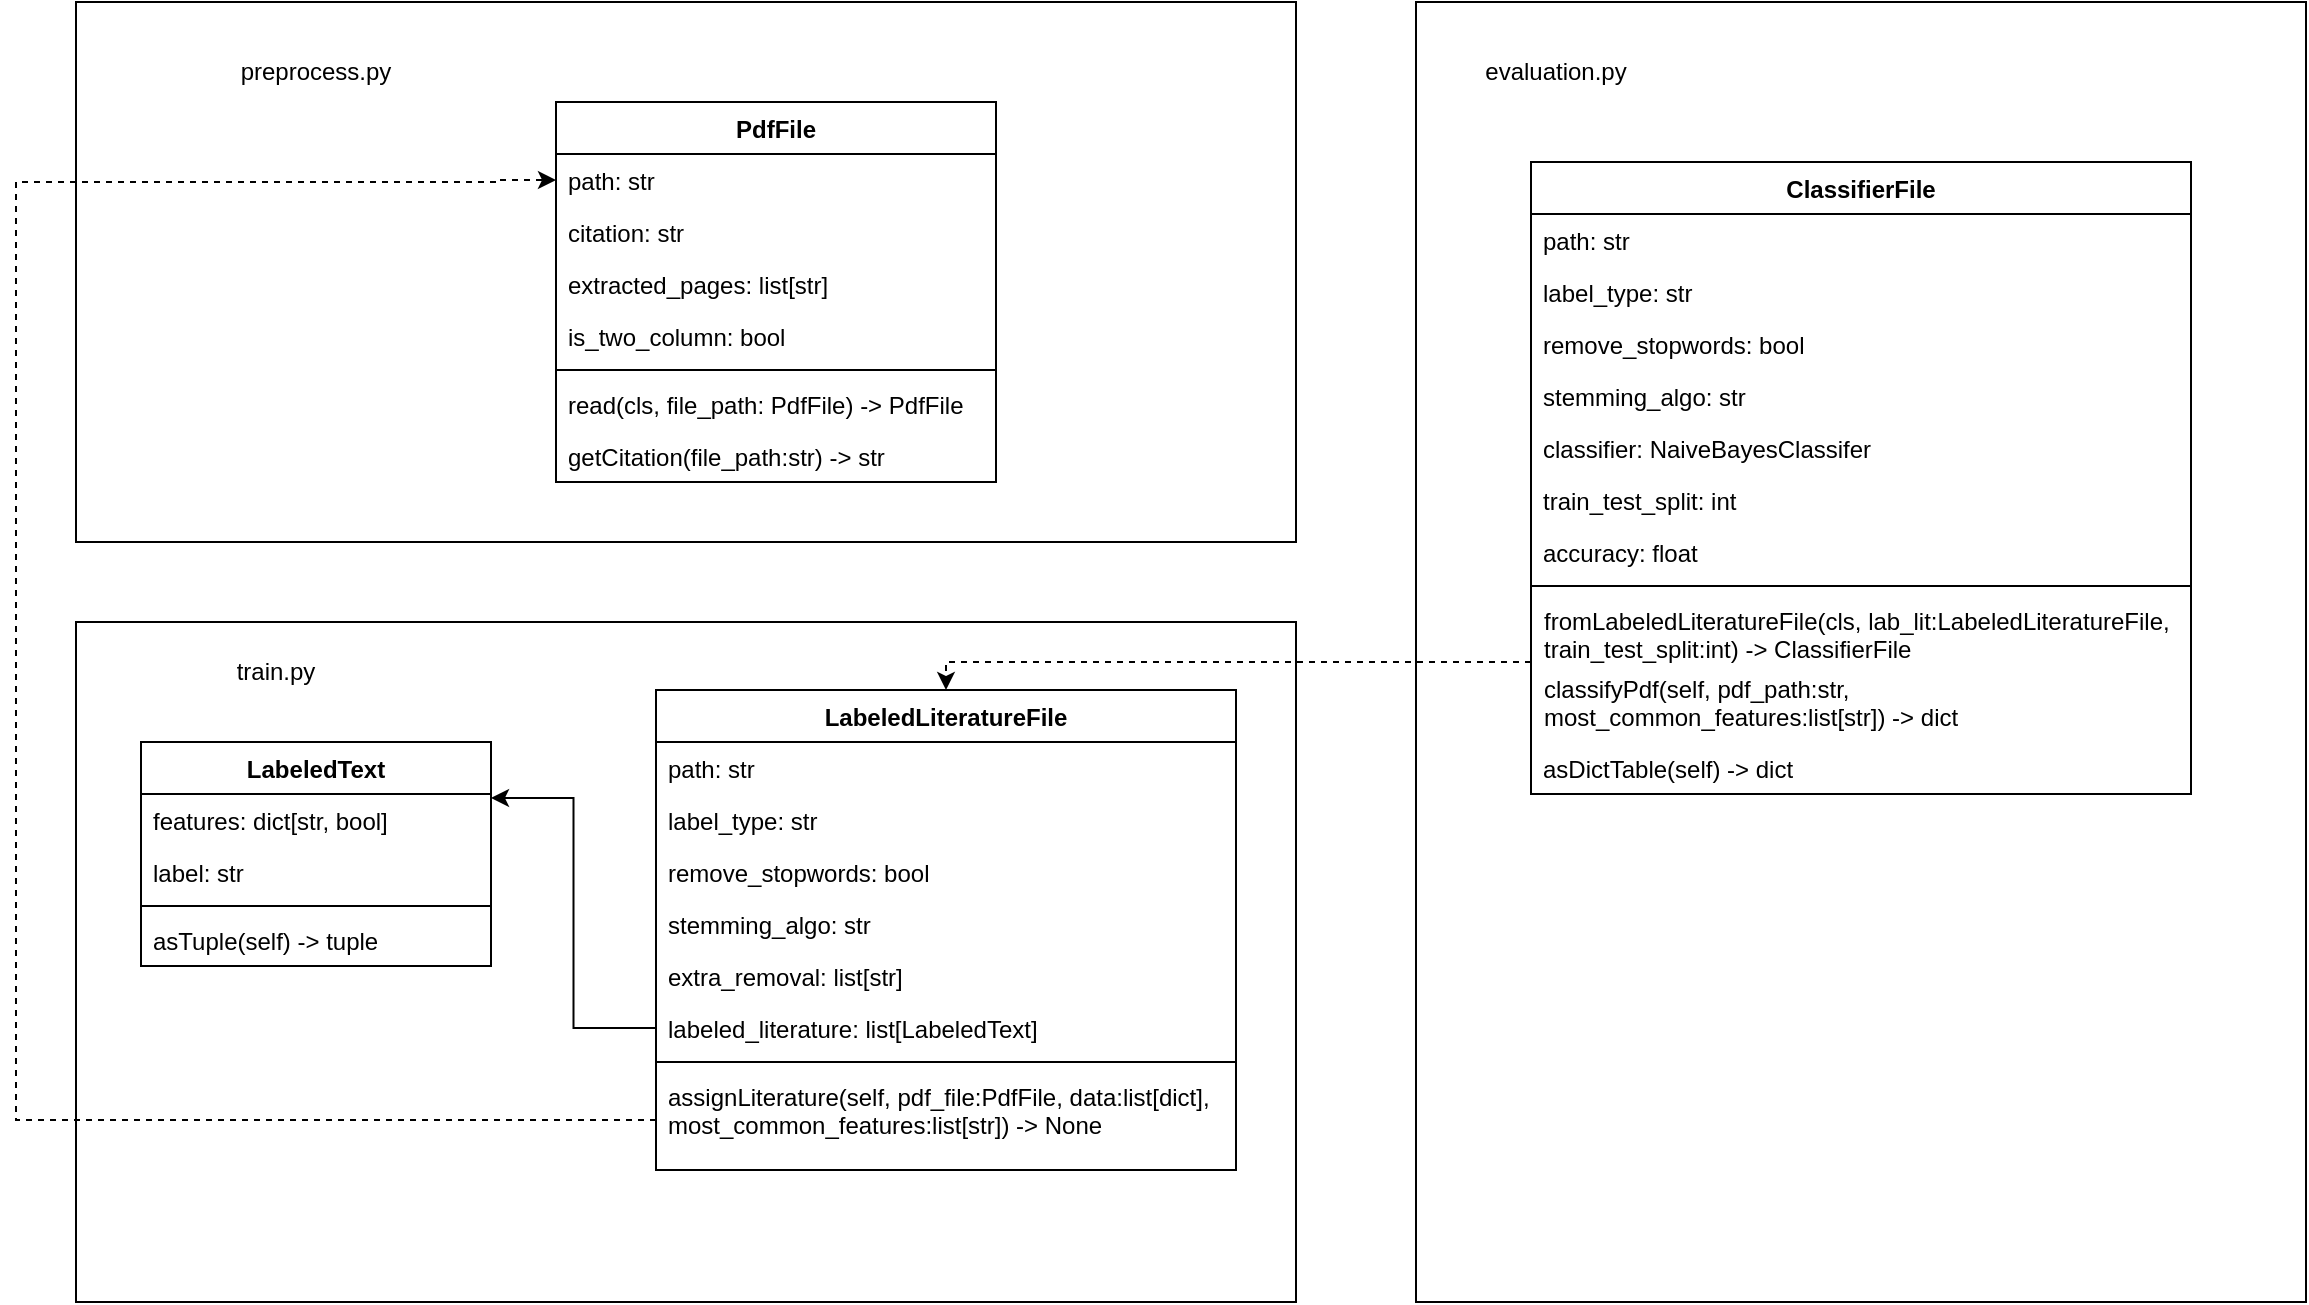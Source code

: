 <mxfile version="18.0.7" type="device"><diagram id="keXI8DVfgaAfwf-R_u8A" name="Page-1"><mxGraphModel dx="2949" dy="868" grid="1" gridSize="10" guides="1" tooltips="1" connect="1" arrows="1" fold="1" page="1" pageScale="1" pageWidth="827" pageHeight="1169" math="0" shadow="0"><root><mxCell id="0"/><mxCell id="1" parent="0"/><mxCell id="gU8YxKGu_BmiOSTtb8z8-16" value="" style="rounded=0;whiteSpace=wrap;html=1;labelPosition=left;verticalLabelPosition=top;align=right;verticalAlign=bottom;" parent="1" vertex="1"><mxGeometry x="-90" y="160" width="610" height="270" as="geometry"/></mxCell><mxCell id="gU8YxKGu_BmiOSTtb8z8-1" value="PdfFile" style="swimlane;fontStyle=1;align=center;verticalAlign=top;childLayout=stackLayout;horizontal=1;startSize=26;horizontalStack=0;resizeParent=1;resizeParentMax=0;resizeLast=0;collapsible=1;marginBottom=0;" parent="1" vertex="1"><mxGeometry x="150" y="210" width="220" height="190" as="geometry"><mxRectangle x="60" y="110" width="70" height="26" as="alternateBounds"/></mxGeometry></mxCell><mxCell id="gU8YxKGu_BmiOSTtb8z8-2" value="path: str" style="text;strokeColor=none;fillColor=none;align=left;verticalAlign=top;spacingLeft=4;spacingRight=4;overflow=hidden;rotatable=0;points=[[0,0.5],[1,0.5]];portConstraint=eastwest;" parent="gU8YxKGu_BmiOSTtb8z8-1" vertex="1"><mxGeometry y="26" width="220" height="26" as="geometry"/></mxCell><mxCell id="gU8YxKGu_BmiOSTtb8z8-9" value="citation: str" style="text;strokeColor=none;fillColor=none;align=left;verticalAlign=top;spacingLeft=4;spacingRight=4;overflow=hidden;rotatable=0;points=[[0,0.5],[1,0.5]];portConstraint=eastwest;" parent="gU8YxKGu_BmiOSTtb8z8-1" vertex="1"><mxGeometry y="52" width="220" height="26" as="geometry"/></mxCell><mxCell id="gU8YxKGu_BmiOSTtb8z8-14" value="extracted_pages: list[str]" style="text;strokeColor=none;fillColor=none;align=left;verticalAlign=top;spacingLeft=4;spacingRight=4;overflow=hidden;rotatable=0;points=[[0,0.5],[1,0.5]];portConstraint=eastwest;" parent="gU8YxKGu_BmiOSTtb8z8-1" vertex="1"><mxGeometry y="78" width="220" height="26" as="geometry"/></mxCell><mxCell id="gU8YxKGu_BmiOSTtb8z8-15" value="is_two_column: bool" style="text;strokeColor=none;fillColor=none;align=left;verticalAlign=top;spacingLeft=4;spacingRight=4;overflow=hidden;rotatable=0;points=[[0,0.5],[1,0.5]];portConstraint=eastwest;" parent="gU8YxKGu_BmiOSTtb8z8-1" vertex="1"><mxGeometry y="104" width="220" height="26" as="geometry"/></mxCell><mxCell id="gU8YxKGu_BmiOSTtb8z8-3" value="" style="line;strokeWidth=1;fillColor=none;align=left;verticalAlign=middle;spacingTop=-1;spacingLeft=3;spacingRight=3;rotatable=0;labelPosition=right;points=[];portConstraint=eastwest;" parent="gU8YxKGu_BmiOSTtb8z8-1" vertex="1"><mxGeometry y="130" width="220" height="8" as="geometry"/></mxCell><mxCell id="gU8YxKGu_BmiOSTtb8z8-13" value="read(cls, file_path: PdfFile) -&gt; PdfFile" style="text;strokeColor=none;fillColor=none;align=left;verticalAlign=top;spacingLeft=4;spacingRight=4;overflow=hidden;rotatable=0;points=[[0,0.5],[1,0.5]];portConstraint=eastwest;" parent="gU8YxKGu_BmiOSTtb8z8-1" vertex="1"><mxGeometry y="138" width="220" height="26" as="geometry"/></mxCell><mxCell id="gU8YxKGu_BmiOSTtb8z8-4" value="getCitation(file_path:str) -&gt; str" style="text;strokeColor=none;fillColor=none;align=left;verticalAlign=top;spacingLeft=4;spacingRight=4;overflow=hidden;rotatable=0;points=[[0,0.5],[1,0.5]];portConstraint=eastwest;" parent="gU8YxKGu_BmiOSTtb8z8-1" vertex="1"><mxGeometry y="164" width="220" height="26" as="geometry"/></mxCell><mxCell id="gU8YxKGu_BmiOSTtb8z8-20" value="preprocess.py" style="text;html=1;strokeColor=none;fillColor=none;align=center;verticalAlign=middle;whiteSpace=wrap;rounded=0;" parent="1" vertex="1"><mxGeometry y="180" width="60" height="30" as="geometry"/></mxCell><mxCell id="gU8YxKGu_BmiOSTtb8z8-21" value="" style="rounded=0;whiteSpace=wrap;html=1;labelPosition=left;verticalLabelPosition=top;align=right;verticalAlign=bottom;" parent="1" vertex="1"><mxGeometry x="-90" y="470" width="610" height="340" as="geometry"/></mxCell><mxCell id="gU8YxKGu_BmiOSTtb8z8-22" value="train.py" style="text;html=1;strokeColor=none;fillColor=none;align=center;verticalAlign=middle;whiteSpace=wrap;rounded=0;" parent="1" vertex="1"><mxGeometry x="-20" y="480" width="60" height="30" as="geometry"/></mxCell><mxCell id="gU8YxKGu_BmiOSTtb8z8-23" value="LabeledLiteratureFile" style="swimlane;fontStyle=1;align=center;verticalAlign=top;childLayout=stackLayout;horizontal=1;startSize=26;horizontalStack=0;resizeParent=1;resizeParentMax=0;resizeLast=0;collapsible=1;marginBottom=0;" parent="1" vertex="1"><mxGeometry x="200" y="504" width="290" height="240" as="geometry"/></mxCell><mxCell id="gU8YxKGu_BmiOSTtb8z8-24" value="path: str" style="text;strokeColor=none;fillColor=none;align=left;verticalAlign=top;spacingLeft=4;spacingRight=4;overflow=hidden;rotatable=0;points=[[0,0.5],[1,0.5]];portConstraint=eastwest;" parent="gU8YxKGu_BmiOSTtb8z8-23" vertex="1"><mxGeometry y="26" width="290" height="26" as="geometry"/></mxCell><mxCell id="gU8YxKGu_BmiOSTtb8z8-25" value="label_type: str" style="text;strokeColor=none;fillColor=none;align=left;verticalAlign=top;spacingLeft=4;spacingRight=4;overflow=hidden;rotatable=0;points=[[0,0.5],[1,0.5]];portConstraint=eastwest;" parent="gU8YxKGu_BmiOSTtb8z8-23" vertex="1"><mxGeometry y="52" width="290" height="26" as="geometry"/></mxCell><mxCell id="gU8YxKGu_BmiOSTtb8z8-28" value="remove_stopwords: bool" style="text;strokeColor=none;fillColor=none;align=left;verticalAlign=top;spacingLeft=4;spacingRight=4;overflow=hidden;rotatable=0;points=[[0,0.5],[1,0.5]];portConstraint=eastwest;" parent="gU8YxKGu_BmiOSTtb8z8-23" vertex="1"><mxGeometry y="78" width="290" height="26" as="geometry"/></mxCell><mxCell id="gU8YxKGu_BmiOSTtb8z8-29" value="stemming_algo: str" style="text;strokeColor=none;fillColor=none;align=left;verticalAlign=top;spacingLeft=4;spacingRight=4;overflow=hidden;rotatable=0;points=[[0,0.5],[1,0.5]];portConstraint=eastwest;" parent="gU8YxKGu_BmiOSTtb8z8-23" vertex="1"><mxGeometry y="104" width="290" height="26" as="geometry"/></mxCell><mxCell id="KtqChovIt8P7ZK8pOj3_-2" value="extra_removal: list[str]" style="text;strokeColor=none;fillColor=none;align=left;verticalAlign=top;spacingLeft=4;spacingRight=4;overflow=hidden;rotatable=0;points=[[0,0.5],[1,0.5]];portConstraint=eastwest;" vertex="1" parent="gU8YxKGu_BmiOSTtb8z8-23"><mxGeometry y="130" width="290" height="26" as="geometry"/></mxCell><mxCell id="KtqChovIt8P7ZK8pOj3_-3" value="labeled_literature: list[LabeledText]" style="text;strokeColor=none;fillColor=none;align=left;verticalAlign=top;spacingLeft=4;spacingRight=4;overflow=hidden;rotatable=0;points=[[0,0.5],[1,0.5]];portConstraint=eastwest;" vertex="1" parent="gU8YxKGu_BmiOSTtb8z8-23"><mxGeometry y="156" width="290" height="26" as="geometry"/></mxCell><mxCell id="gU8YxKGu_BmiOSTtb8z8-26" value="" style="line;strokeWidth=1;fillColor=none;align=left;verticalAlign=middle;spacingTop=-1;spacingLeft=3;spacingRight=3;rotatable=0;labelPosition=right;points=[];portConstraint=eastwest;" parent="gU8YxKGu_BmiOSTtb8z8-23" vertex="1"><mxGeometry y="182" width="290" height="8" as="geometry"/></mxCell><mxCell id="gU8YxKGu_BmiOSTtb8z8-27" value="assignLiterature(self, pdf_file:PdfFile, data:list[dict], most_common_features:list[str]) -&gt; None" style="text;strokeColor=none;fillColor=none;align=left;verticalAlign=top;spacingLeft=4;spacingRight=4;overflow=hidden;rotatable=0;points=[[0,0.5],[1,0.5]];portConstraint=eastwest;whiteSpace=wrap;" parent="gU8YxKGu_BmiOSTtb8z8-23" vertex="1"><mxGeometry y="190" width="290" height="50" as="geometry"/></mxCell><mxCell id="gU8YxKGu_BmiOSTtb8z8-30" value="LabeledText" style="swimlane;fontStyle=1;align=center;verticalAlign=top;childLayout=stackLayout;horizontal=1;startSize=26;horizontalStack=0;resizeParent=1;resizeParentMax=0;resizeLast=0;collapsible=1;marginBottom=0;" parent="1" vertex="1"><mxGeometry x="-57.5" y="530" width="175" height="112" as="geometry"/></mxCell><mxCell id="gU8YxKGu_BmiOSTtb8z8-31" value="features: dict[str, bool]" style="text;strokeColor=none;fillColor=none;align=left;verticalAlign=top;spacingLeft=4;spacingRight=4;overflow=hidden;rotatable=0;points=[[0,0.5],[1,0.5]];portConstraint=eastwest;" parent="gU8YxKGu_BmiOSTtb8z8-30" vertex="1"><mxGeometry y="26" width="175" height="26" as="geometry"/></mxCell><mxCell id="gU8YxKGu_BmiOSTtb8z8-32" value="label: str" style="text;strokeColor=none;fillColor=none;align=left;verticalAlign=top;spacingLeft=4;spacingRight=4;overflow=hidden;rotatable=0;points=[[0,0.5],[1,0.5]];portConstraint=eastwest;" parent="gU8YxKGu_BmiOSTtb8z8-30" vertex="1"><mxGeometry y="52" width="175" height="26" as="geometry"/></mxCell><mxCell id="gU8YxKGu_BmiOSTtb8z8-33" value="" style="line;strokeWidth=1;fillColor=none;align=left;verticalAlign=middle;spacingTop=-1;spacingLeft=3;spacingRight=3;rotatable=0;labelPosition=right;points=[];portConstraint=eastwest;" parent="gU8YxKGu_BmiOSTtb8z8-30" vertex="1"><mxGeometry y="78" width="175" height="8" as="geometry"/></mxCell><mxCell id="gU8YxKGu_BmiOSTtb8z8-35" value="asTuple(self) -&gt; tuple" style="text;strokeColor=none;fillColor=none;align=left;verticalAlign=top;spacingLeft=4;spacingRight=4;overflow=hidden;rotatable=0;points=[[0,0.5],[1,0.5]];portConstraint=eastwest;" parent="gU8YxKGu_BmiOSTtb8z8-30" vertex="1"><mxGeometry y="86" width="175" height="26" as="geometry"/></mxCell><mxCell id="gU8YxKGu_BmiOSTtb8z8-36" value="" style="rounded=0;whiteSpace=wrap;html=1;labelPosition=left;verticalLabelPosition=top;align=right;verticalAlign=bottom;" parent="1" vertex="1"><mxGeometry x="580" y="160" width="445" height="650" as="geometry"/></mxCell><mxCell id="gU8YxKGu_BmiOSTtb8z8-37" value="evaluation.py" style="text;html=1;strokeColor=none;fillColor=none;align=center;verticalAlign=middle;whiteSpace=wrap;rounded=0;" parent="1" vertex="1"><mxGeometry x="620" y="180" width="60" height="30" as="geometry"/></mxCell><mxCell id="gU8YxKGu_BmiOSTtb8z8-38" value="ClassifierFile" style="swimlane;fontStyle=1;align=center;verticalAlign=top;childLayout=stackLayout;horizontal=1;startSize=26;horizontalStack=0;resizeParent=1;resizeParentMax=0;resizeLast=0;collapsible=1;marginBottom=0;" parent="1" vertex="1"><mxGeometry x="637.5" y="240" width="330" height="316" as="geometry"/></mxCell><mxCell id="gU8YxKGu_BmiOSTtb8z8-39" value="path: str" style="text;strokeColor=none;fillColor=none;align=left;verticalAlign=top;spacingLeft=4;spacingRight=4;overflow=hidden;rotatable=0;points=[[0,0.5],[1,0.5]];portConstraint=eastwest;" parent="gU8YxKGu_BmiOSTtb8z8-38" vertex="1"><mxGeometry y="26" width="330" height="26" as="geometry"/></mxCell><mxCell id="gU8YxKGu_BmiOSTtb8z8-40" value="label_type: str" style="text;strokeColor=none;fillColor=none;align=left;verticalAlign=top;spacingLeft=4;spacingRight=4;overflow=hidden;rotatable=0;points=[[0,0.5],[1,0.5]];portConstraint=eastwest;" parent="gU8YxKGu_BmiOSTtb8z8-38" vertex="1"><mxGeometry y="52" width="330" height="26" as="geometry"/></mxCell><mxCell id="gU8YxKGu_BmiOSTtb8z8-41" value="remove_stopwords: bool" style="text;strokeColor=none;fillColor=none;align=left;verticalAlign=top;spacingLeft=4;spacingRight=4;overflow=hidden;rotatable=0;points=[[0,0.5],[1,0.5]];portConstraint=eastwest;" parent="gU8YxKGu_BmiOSTtb8z8-38" vertex="1"><mxGeometry y="78" width="330" height="26" as="geometry"/></mxCell><mxCell id="gU8YxKGu_BmiOSTtb8z8-42" value="stemming_algo: str" style="text;strokeColor=none;fillColor=none;align=left;verticalAlign=top;spacingLeft=4;spacingRight=4;overflow=hidden;rotatable=0;points=[[0,0.5],[1,0.5]];portConstraint=eastwest;" parent="gU8YxKGu_BmiOSTtb8z8-38" vertex="1"><mxGeometry y="104" width="330" height="26" as="geometry"/></mxCell><mxCell id="gU8YxKGu_BmiOSTtb8z8-45" value="classifier: NaiveBayesClassifer" style="text;strokeColor=none;fillColor=none;align=left;verticalAlign=top;spacingLeft=4;spacingRight=4;overflow=hidden;rotatable=0;points=[[0,0.5],[1,0.5]];portConstraint=eastwest;" parent="gU8YxKGu_BmiOSTtb8z8-38" vertex="1"><mxGeometry y="130" width="330" height="26" as="geometry"/></mxCell><mxCell id="gU8YxKGu_BmiOSTtb8z8-46" value="train_test_split: int" style="text;strokeColor=none;fillColor=none;align=left;verticalAlign=top;spacingLeft=4;spacingRight=4;overflow=hidden;rotatable=0;points=[[0,0.5],[1,0.5]];portConstraint=eastwest;" parent="gU8YxKGu_BmiOSTtb8z8-38" vertex="1"><mxGeometry y="156" width="330" height="26" as="geometry"/></mxCell><mxCell id="gU8YxKGu_BmiOSTtb8z8-47" value="accuracy: float" style="text;strokeColor=none;fillColor=none;align=left;verticalAlign=top;spacingLeft=4;spacingRight=4;overflow=hidden;rotatable=0;points=[[0,0.5],[1,0.5]];portConstraint=eastwest;" parent="gU8YxKGu_BmiOSTtb8z8-38" vertex="1"><mxGeometry y="182" width="330" height="26" as="geometry"/></mxCell><mxCell id="gU8YxKGu_BmiOSTtb8z8-43" value="" style="line;strokeWidth=1;fillColor=none;align=left;verticalAlign=middle;spacingTop=-1;spacingLeft=3;spacingRight=3;rotatable=0;labelPosition=right;points=[];portConstraint=eastwest;" parent="gU8YxKGu_BmiOSTtb8z8-38" vertex="1"><mxGeometry y="208" width="330" height="8" as="geometry"/></mxCell><mxCell id="gU8YxKGu_BmiOSTtb8z8-44" value="fromLabeledLiteratureFile(cls, lab_lit:LabeledLiteratureFile, train_test_split:int) -&gt; ClassifierFile" style="text;strokeColor=none;fillColor=none;align=left;verticalAlign=top;spacingLeft=4;spacingRight=4;overflow=hidden;rotatable=0;points=[[0,0.5],[1,0.5]];portConstraint=eastwest;whiteSpace=wrap;" parent="gU8YxKGu_BmiOSTtb8z8-38" vertex="1"><mxGeometry y="216" width="330" height="34" as="geometry"/></mxCell><mxCell id="gU8YxKGu_BmiOSTtb8z8-48" value="classifyPdf(self, pdf_path:str, most_common_features:list[str]) -&gt; dict" style="text;strokeColor=none;fillColor=none;align=left;verticalAlign=top;spacingLeft=4;spacingRight=4;overflow=hidden;rotatable=0;points=[[0,0.5],[1,0.5]];portConstraint=eastwest;whiteSpace=wrap;" parent="gU8YxKGu_BmiOSTtb8z8-38" vertex="1"><mxGeometry y="250" width="330" height="40" as="geometry"/></mxCell><mxCell id="KtqChovIt8P7ZK8pOj3_-6" value="asDictTable(self) -&gt; dict" style="text;strokeColor=none;fillColor=none;align=left;verticalAlign=top;spacingLeft=4;spacingRight=4;overflow=hidden;rotatable=0;points=[[0,0.5],[1,0.5]];portConstraint=eastwest;" vertex="1" parent="gU8YxKGu_BmiOSTtb8z8-38"><mxGeometry y="290" width="330" height="26" as="geometry"/></mxCell><mxCell id="KtqChovIt8P7ZK8pOj3_-4" style="edgeStyle=orthogonalEdgeStyle;rounded=0;orthogonalLoop=1;jettySize=auto;html=1;entryX=1;entryY=0.25;entryDx=0;entryDy=0;" edge="1" parent="1" source="KtqChovIt8P7ZK8pOj3_-3" target="gU8YxKGu_BmiOSTtb8z8-30"><mxGeometry relative="1" as="geometry"/></mxCell><mxCell id="KtqChovIt8P7ZK8pOj3_-5" style="edgeStyle=orthogonalEdgeStyle;rounded=0;orthogonalLoop=1;jettySize=auto;html=1;entryX=0;entryY=0.5;entryDx=0;entryDy=0;dashed=1;" edge="1" parent="1" source="gU8YxKGu_BmiOSTtb8z8-27" target="gU8YxKGu_BmiOSTtb8z8-2"><mxGeometry relative="1" as="geometry"><Array as="points"><mxPoint x="-120" y="719"/><mxPoint x="-120" y="250"/><mxPoint x="120" y="250"/></Array></mxGeometry></mxCell><mxCell id="KtqChovIt8P7ZK8pOj3_-9" style="edgeStyle=orthogonalEdgeStyle;rounded=0;orthogonalLoop=1;jettySize=auto;html=1;entryX=0.5;entryY=0;entryDx=0;entryDy=0;dashed=1;" edge="1" parent="1" source="gU8YxKGu_BmiOSTtb8z8-44" target="gU8YxKGu_BmiOSTtb8z8-23"><mxGeometry relative="1" as="geometry"><Array as="points"><mxPoint x="345" y="490"/></Array></mxGeometry></mxCell></root></mxGraphModel></diagram></mxfile>